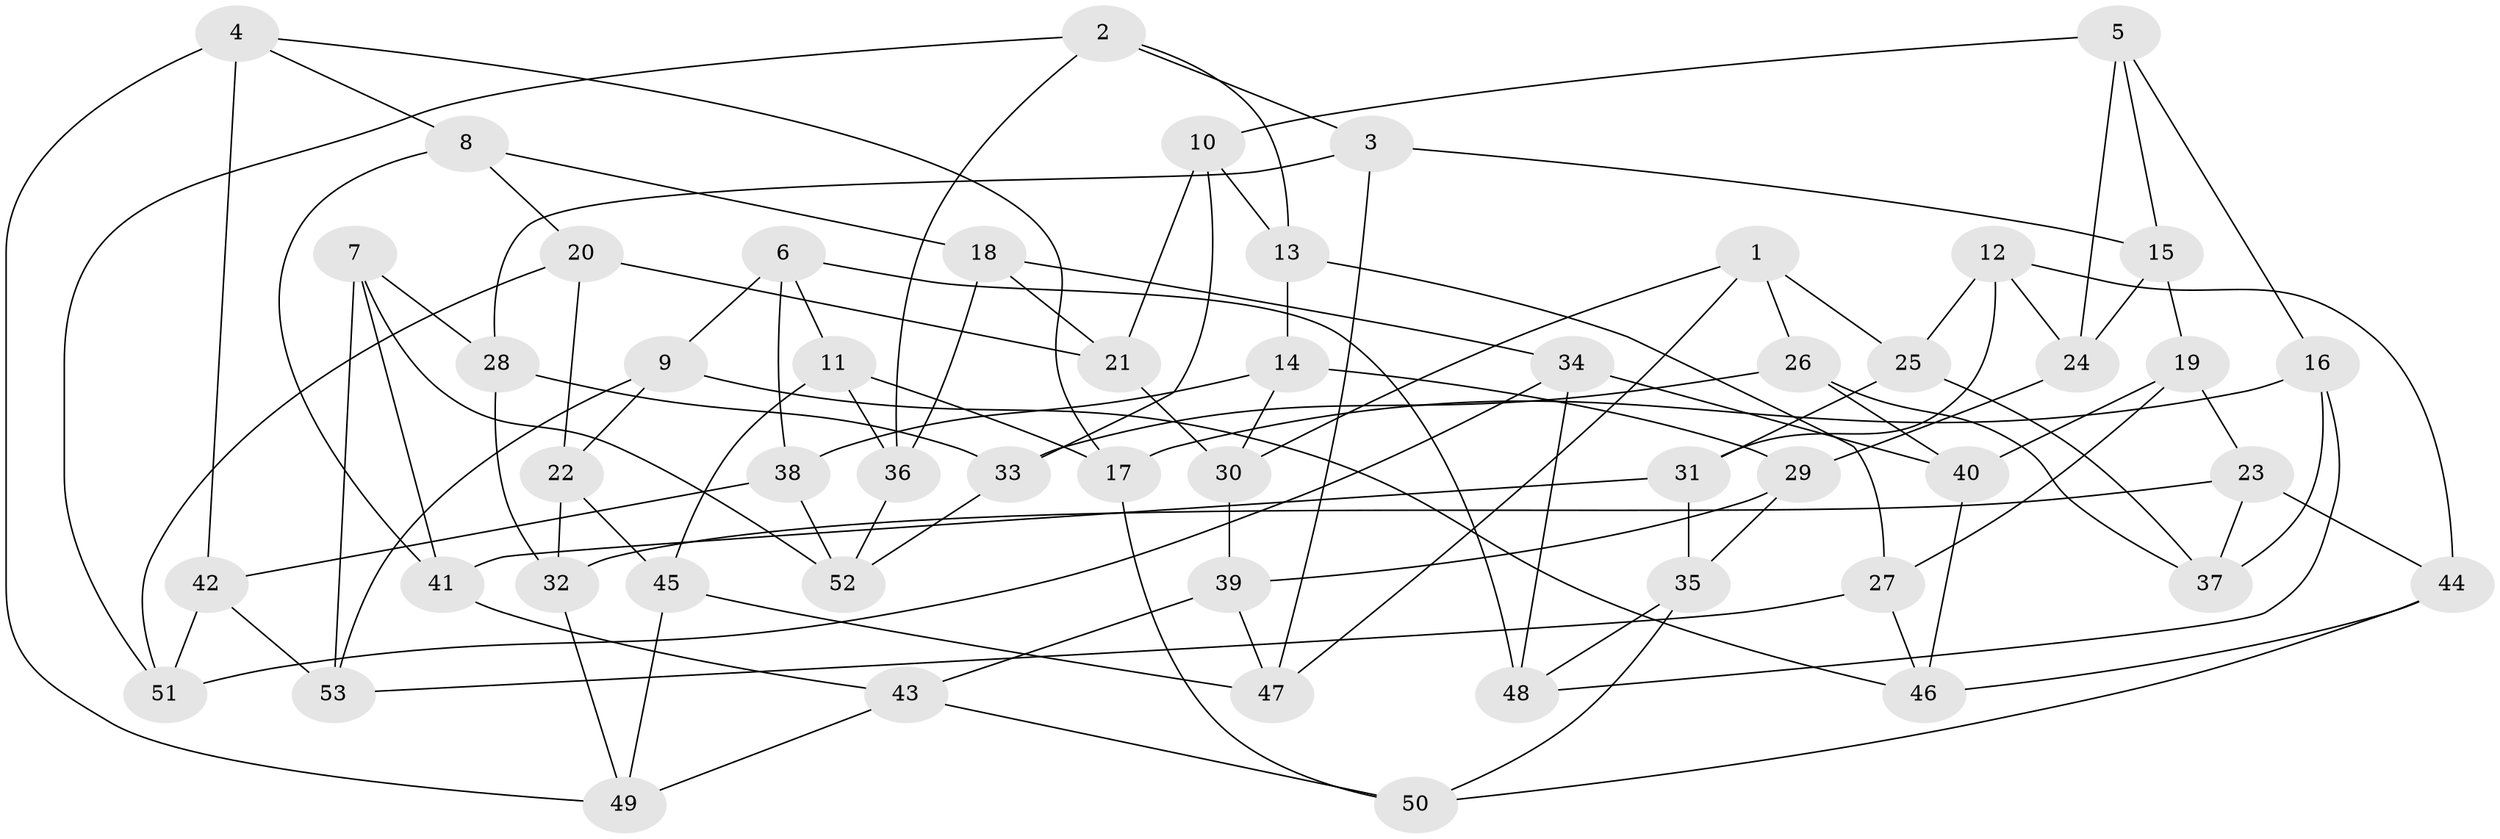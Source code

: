 // coarse degree distribution, {6: 0.16216216216216217, 4: 0.7297297297297297, 10: 0.02702702702702703, 8: 0.08108108108108109}
// Generated by graph-tools (version 1.1) at 2025/20/03/04/25 18:20:28]
// undirected, 53 vertices, 106 edges
graph export_dot {
graph [start="1"]
  node [color=gray90,style=filled];
  1;
  2;
  3;
  4;
  5;
  6;
  7;
  8;
  9;
  10;
  11;
  12;
  13;
  14;
  15;
  16;
  17;
  18;
  19;
  20;
  21;
  22;
  23;
  24;
  25;
  26;
  27;
  28;
  29;
  30;
  31;
  32;
  33;
  34;
  35;
  36;
  37;
  38;
  39;
  40;
  41;
  42;
  43;
  44;
  45;
  46;
  47;
  48;
  49;
  50;
  51;
  52;
  53;
  1 -- 30;
  1 -- 47;
  1 -- 26;
  1 -- 25;
  2 -- 13;
  2 -- 51;
  2 -- 36;
  2 -- 3;
  3 -- 47;
  3 -- 28;
  3 -- 15;
  4 -- 49;
  4 -- 8;
  4 -- 17;
  4 -- 42;
  5 -- 24;
  5 -- 16;
  5 -- 15;
  5 -- 10;
  6 -- 38;
  6 -- 9;
  6 -- 48;
  6 -- 11;
  7 -- 28;
  7 -- 52;
  7 -- 41;
  7 -- 53;
  8 -- 20;
  8 -- 18;
  8 -- 41;
  9 -- 46;
  9 -- 53;
  9 -- 22;
  10 -- 33;
  10 -- 21;
  10 -- 13;
  11 -- 45;
  11 -- 36;
  11 -- 17;
  12 -- 44;
  12 -- 25;
  12 -- 31;
  12 -- 24;
  13 -- 27;
  13 -- 14;
  14 -- 30;
  14 -- 38;
  14 -- 29;
  15 -- 19;
  15 -- 24;
  16 -- 48;
  16 -- 37;
  16 -- 17;
  17 -- 50;
  18 -- 34;
  18 -- 21;
  18 -- 36;
  19 -- 40;
  19 -- 23;
  19 -- 27;
  20 -- 51;
  20 -- 21;
  20 -- 22;
  21 -- 30;
  22 -- 45;
  22 -- 32;
  23 -- 32;
  23 -- 37;
  23 -- 44;
  24 -- 29;
  25 -- 31;
  25 -- 37;
  26 -- 37;
  26 -- 40;
  26 -- 33;
  27 -- 46;
  27 -- 53;
  28 -- 33;
  28 -- 32;
  29 -- 39;
  29 -- 35;
  30 -- 39;
  31 -- 35;
  31 -- 41;
  32 -- 49;
  33 -- 52;
  34 -- 40;
  34 -- 48;
  34 -- 51;
  35 -- 48;
  35 -- 50;
  36 -- 52;
  38 -- 42;
  38 -- 52;
  39 -- 47;
  39 -- 43;
  40 -- 46;
  41 -- 43;
  42 -- 51;
  42 -- 53;
  43 -- 49;
  43 -- 50;
  44 -- 46;
  44 -- 50;
  45 -- 49;
  45 -- 47;
}
